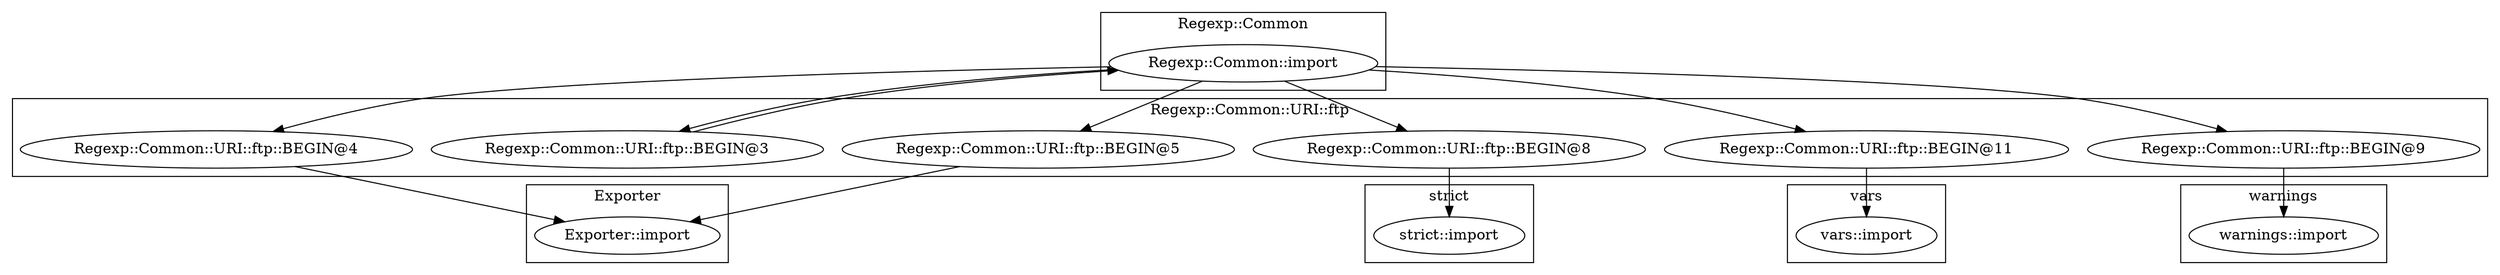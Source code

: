 digraph {
graph [overlap=false]
subgraph cluster_warnings {
	label="warnings";
	"warnings::import";
}
subgraph cluster_vars {
	label="vars";
	"vars::import";
}
subgraph cluster_strict {
	label="strict";
	"strict::import";
}
subgraph cluster_Regexp_Common_URI_ftp {
	label="Regexp::Common::URI::ftp";
	"Regexp::Common::URI::ftp::BEGIN@4";
	"Regexp::Common::URI::ftp::BEGIN@5";
	"Regexp::Common::URI::ftp::BEGIN@8";
	"Regexp::Common::URI::ftp::BEGIN@11";
	"Regexp::Common::URI::ftp::BEGIN@3";
	"Regexp::Common::URI::ftp::BEGIN@9";
}
subgraph cluster_Exporter {
	label="Exporter";
	"Exporter::import";
}
subgraph cluster_Regexp_Common {
	label="Regexp::Common";
	"Regexp::Common::import";
}
"Regexp::Common::import" -> "Regexp::Common::URI::ftp::BEGIN@3";
"Regexp::Common::URI::ftp::BEGIN@3" -> "Regexp::Common::import";
"Regexp::Common::URI::ftp::BEGIN@4" -> "Exporter::import";
"Regexp::Common::URI::ftp::BEGIN@5" -> "Exporter::import";
"Regexp::Common::import" -> "Regexp::Common::URI::ftp::BEGIN@8";
"Regexp::Common::import" -> "Regexp::Common::URI::ftp::BEGIN@11";
"Regexp::Common::import" -> "Regexp::Common::URI::ftp::BEGIN@4";
"Regexp::Common::import" -> "Regexp::Common::URI::ftp::BEGIN@9";
"Regexp::Common::URI::ftp::BEGIN@9" -> "warnings::import";
"Regexp::Common::import" -> "Regexp::Common::URI::ftp::BEGIN@5";
"Regexp::Common::URI::ftp::BEGIN@11" -> "vars::import";
"Regexp::Common::URI::ftp::BEGIN@8" -> "strict::import";
}
